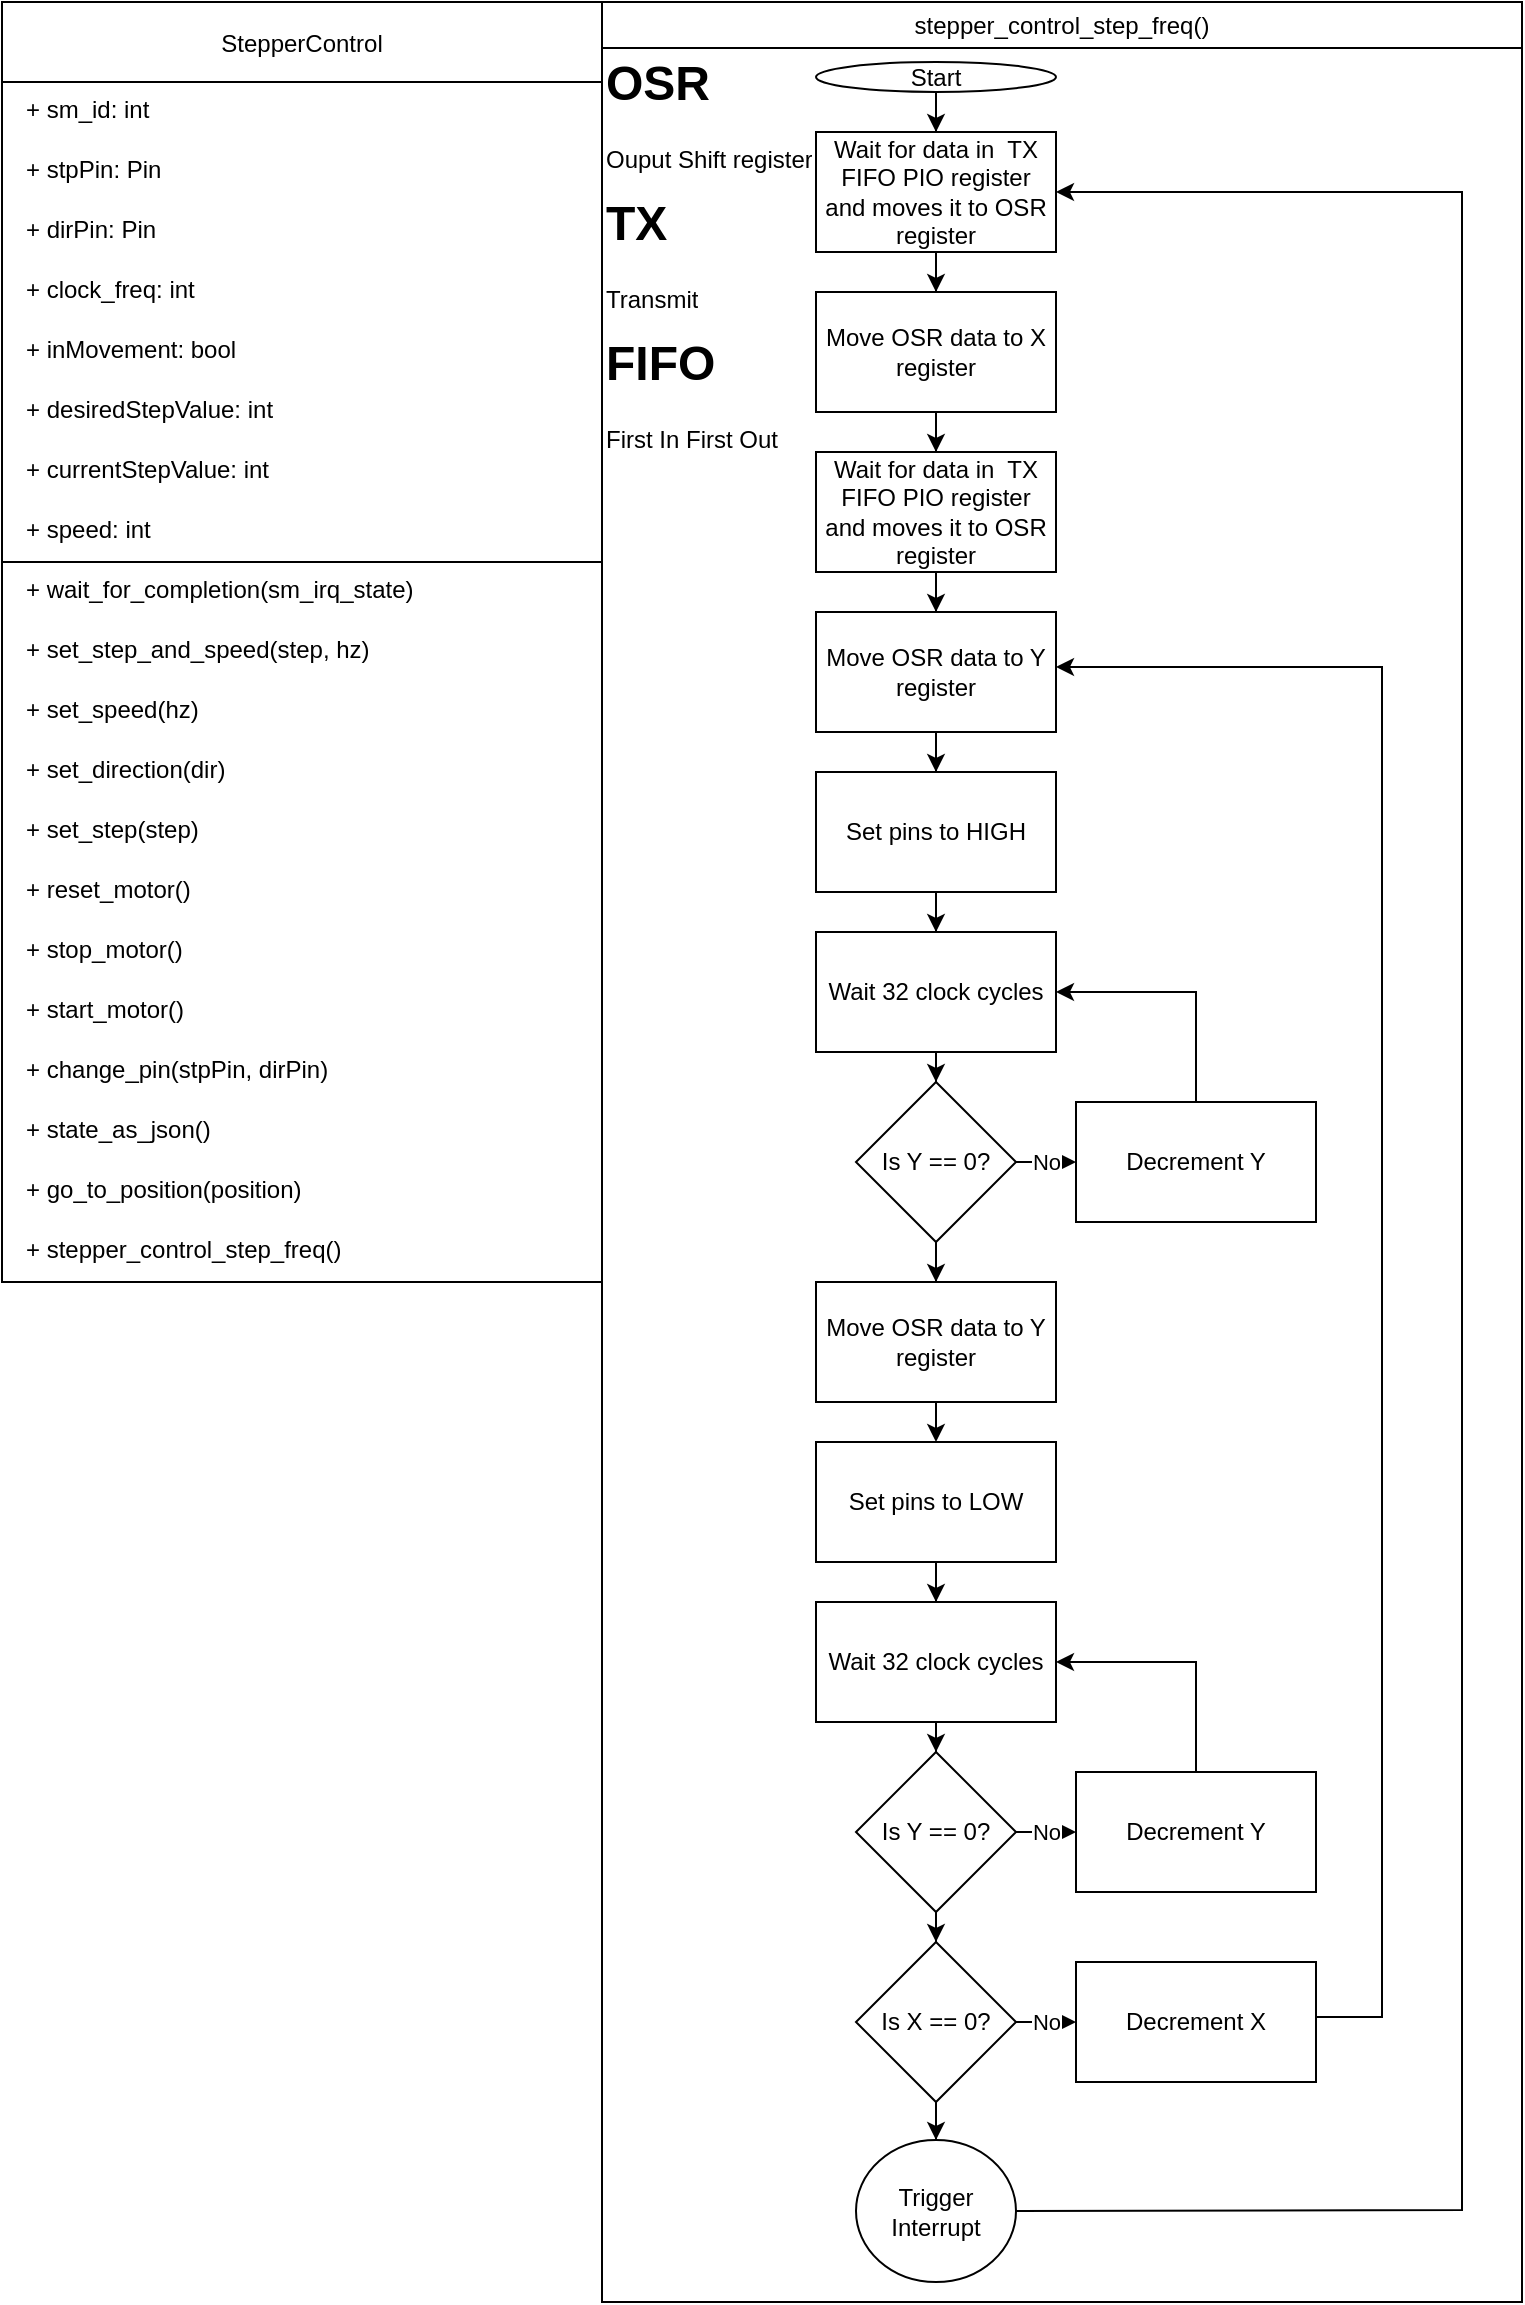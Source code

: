 <mxfile version="26.0.15">
  <diagram name="Page-1" id="TZzXAN96YZSkkNTkGnbs">
    <mxGraphModel dx="2049" dy="1194" grid="1" gridSize="10" guides="1" tooltips="1" connect="1" arrows="1" fold="1" page="1" pageScale="1" pageWidth="827" pageHeight="1169" math="0" shadow="0">
      <root>
        <mxCell id="0" />
        <mxCell id="1" parent="0" />
        <mxCell id="jKaA73tGjlTLRe32sk9A-1" value="StepperControl" style="shape=swimlane;" vertex="1" parent="1">
          <mxGeometry x="170" y="20" width="300" height="640" as="geometry" />
        </mxCell>
        <mxCell id="jKaA73tGjlTLRe32sk9A-2" value="+ sm_id: int" style="text" vertex="1" parent="jKaA73tGjlTLRe32sk9A-1">
          <mxGeometry x="10" y="40" width="280" height="30" as="geometry" />
        </mxCell>
        <mxCell id="jKaA73tGjlTLRe32sk9A-3" value="+ stpPin: Pin" style="text" vertex="1" parent="jKaA73tGjlTLRe32sk9A-1">
          <mxGeometry x="10" y="70" width="280" height="30" as="geometry" />
        </mxCell>
        <mxCell id="jKaA73tGjlTLRe32sk9A-4" value="+ dirPin: Pin" style="text" vertex="1" parent="jKaA73tGjlTLRe32sk9A-1">
          <mxGeometry x="10" y="100" width="280" height="30" as="geometry" />
        </mxCell>
        <mxCell id="jKaA73tGjlTLRe32sk9A-5" value="+ clock_freq: int" style="text" vertex="1" parent="jKaA73tGjlTLRe32sk9A-1">
          <mxGeometry x="10" y="130" width="280" height="30" as="geometry" />
        </mxCell>
        <mxCell id="jKaA73tGjlTLRe32sk9A-6" value="+ inMovement: bool" style="text" vertex="1" parent="jKaA73tGjlTLRe32sk9A-1">
          <mxGeometry x="10" y="160" width="280" height="30" as="geometry" />
        </mxCell>
        <mxCell id="jKaA73tGjlTLRe32sk9A-7" value="+ desiredStepValue: int" style="text" vertex="1" parent="jKaA73tGjlTLRe32sk9A-1">
          <mxGeometry x="10" y="190" width="280" height="30" as="geometry" />
        </mxCell>
        <mxCell id="jKaA73tGjlTLRe32sk9A-8" value="+ currentStepValue: int" style="text" vertex="1" parent="jKaA73tGjlTLRe32sk9A-1">
          <mxGeometry x="10" y="220" width="280" height="30" as="geometry" />
        </mxCell>
        <mxCell id="jKaA73tGjlTLRe32sk9A-9" value="+ speed: int" style="text" vertex="1" parent="jKaA73tGjlTLRe32sk9A-1">
          <mxGeometry x="10" y="250" width="280" height="30" as="geometry" />
        </mxCell>
        <mxCell id="jKaA73tGjlTLRe32sk9A-10" value="+ wait_for_completion(sm_irq_state)" style="text" vertex="1" parent="jKaA73tGjlTLRe32sk9A-1">
          <mxGeometry x="10" y="280" width="280" height="30" as="geometry" />
        </mxCell>
        <mxCell id="jKaA73tGjlTLRe32sk9A-11" value="+ set_step_and_speed(step, hz)" style="text" vertex="1" parent="jKaA73tGjlTLRe32sk9A-1">
          <mxGeometry x="10" y="310" width="280" height="30" as="geometry" />
        </mxCell>
        <mxCell id="jKaA73tGjlTLRe32sk9A-12" value="+ set_speed(hz)" style="text" vertex="1" parent="jKaA73tGjlTLRe32sk9A-1">
          <mxGeometry x="10" y="340" width="280" height="30" as="geometry" />
        </mxCell>
        <mxCell id="jKaA73tGjlTLRe32sk9A-13" value="+ set_direction(dir)" style="text" vertex="1" parent="jKaA73tGjlTLRe32sk9A-1">
          <mxGeometry x="10" y="370" width="280" height="30" as="geometry" />
        </mxCell>
        <mxCell id="jKaA73tGjlTLRe32sk9A-14" value="+ set_step(step)" style="text" vertex="1" parent="jKaA73tGjlTLRe32sk9A-1">
          <mxGeometry x="10" y="400" width="280" height="30" as="geometry" />
        </mxCell>
        <mxCell id="jKaA73tGjlTLRe32sk9A-15" value="+ reset_motor()" style="text" vertex="1" parent="jKaA73tGjlTLRe32sk9A-1">
          <mxGeometry x="10" y="430" width="280" height="30" as="geometry" />
        </mxCell>
        <mxCell id="jKaA73tGjlTLRe32sk9A-16" value="+ stop_motor()" style="text" vertex="1" parent="jKaA73tGjlTLRe32sk9A-1">
          <mxGeometry x="10" y="460" width="280" height="30" as="geometry" />
        </mxCell>
        <mxCell id="jKaA73tGjlTLRe32sk9A-17" value="+ start_motor()" style="text" vertex="1" parent="jKaA73tGjlTLRe32sk9A-1">
          <mxGeometry x="10" y="490" width="280" height="30" as="geometry" />
        </mxCell>
        <mxCell id="jKaA73tGjlTLRe32sk9A-18" value="+ change_pin(stpPin, dirPin)" style="text" vertex="1" parent="jKaA73tGjlTLRe32sk9A-1">
          <mxGeometry x="10" y="520" width="280" height="30" as="geometry" />
        </mxCell>
        <mxCell id="jKaA73tGjlTLRe32sk9A-19" value="+ state_as_json()" style="text" vertex="1" parent="jKaA73tGjlTLRe32sk9A-1">
          <mxGeometry x="10" y="550" width="280" height="30" as="geometry" />
        </mxCell>
        <mxCell id="jKaA73tGjlTLRe32sk9A-20" value="+ go_to_position(position)" style="text" vertex="1" parent="jKaA73tGjlTLRe32sk9A-1">
          <mxGeometry x="10" y="580" width="280" height="30" as="geometry" />
        </mxCell>
        <mxCell id="jKaA73tGjlTLRe32sk9A-37" value="+ stepper_control_step_freq()" style="text" vertex="1" parent="jKaA73tGjlTLRe32sk9A-1">
          <mxGeometry x="10" y="610" width="280" height="30" as="geometry" />
        </mxCell>
        <mxCell id="jKaA73tGjlTLRe32sk9A-21" value="" style="endArrow=none;html=1;rounded=0;" edge="1" parent="1">
          <mxGeometry width="50" height="50" relative="1" as="geometry">
            <mxPoint x="170" y="300" as="sourcePoint" />
            <mxPoint x="470" y="300" as="targetPoint" />
          </mxGeometry>
        </mxCell>
        <mxCell id="jKaA73tGjlTLRe32sk9A-36" value="&lt;span style=&quot;font-weight: 400; text-align: left; text-wrap-mode: nowrap;&quot;&gt;stepper_control_step_freq()&lt;/span&gt;" style="swimlane;whiteSpace=wrap;html=1;" vertex="1" parent="1">
          <mxGeometry x="470" y="20" width="460" height="1150" as="geometry" />
        </mxCell>
        <mxCell id="jKaA73tGjlTLRe32sk9A-40" value="" style="edgeStyle=orthogonalEdgeStyle;rounded=0;orthogonalLoop=1;jettySize=auto;html=1;" edge="1" parent="jKaA73tGjlTLRe32sk9A-36" source="jKaA73tGjlTLRe32sk9A-38" target="jKaA73tGjlTLRe32sk9A-39">
          <mxGeometry relative="1" as="geometry" />
        </mxCell>
        <mxCell id="jKaA73tGjlTLRe32sk9A-38" value="Start" style="ellipse;whiteSpace=wrap;html=1;" vertex="1" parent="jKaA73tGjlTLRe32sk9A-36">
          <mxGeometry x="107" y="30" width="120" height="15" as="geometry" />
        </mxCell>
        <mxCell id="jKaA73tGjlTLRe32sk9A-42" value="" style="edgeStyle=orthogonalEdgeStyle;rounded=0;orthogonalLoop=1;jettySize=auto;html=1;" edge="1" parent="jKaA73tGjlTLRe32sk9A-36" source="jKaA73tGjlTLRe32sk9A-39" target="jKaA73tGjlTLRe32sk9A-41">
          <mxGeometry relative="1" as="geometry" />
        </mxCell>
        <mxCell id="jKaA73tGjlTLRe32sk9A-39" value="Wait for data in&amp;nbsp; TX FIFO PIO register and moves it to OSR register" style="rounded=0;whiteSpace=wrap;html=1;" vertex="1" parent="jKaA73tGjlTLRe32sk9A-36">
          <mxGeometry x="107" y="65" width="120" height="60" as="geometry" />
        </mxCell>
        <mxCell id="jKaA73tGjlTLRe32sk9A-44" value="" style="edgeStyle=orthogonalEdgeStyle;rounded=0;orthogonalLoop=1;jettySize=auto;html=1;" edge="1" parent="jKaA73tGjlTLRe32sk9A-36" source="jKaA73tGjlTLRe32sk9A-41" target="jKaA73tGjlTLRe32sk9A-43">
          <mxGeometry relative="1" as="geometry" />
        </mxCell>
        <mxCell id="jKaA73tGjlTLRe32sk9A-41" value="Move OSR data to X register" style="whiteSpace=wrap;html=1;rounded=0;" vertex="1" parent="jKaA73tGjlTLRe32sk9A-36">
          <mxGeometry x="107" y="145" width="120" height="60" as="geometry" />
        </mxCell>
        <mxCell id="jKaA73tGjlTLRe32sk9A-46" value="" style="edgeStyle=orthogonalEdgeStyle;rounded=0;orthogonalLoop=1;jettySize=auto;html=1;" edge="1" parent="jKaA73tGjlTLRe32sk9A-36" source="jKaA73tGjlTLRe32sk9A-43" target="jKaA73tGjlTLRe32sk9A-45">
          <mxGeometry relative="1" as="geometry" />
        </mxCell>
        <mxCell id="jKaA73tGjlTLRe32sk9A-43" value="Wait for data in&amp;nbsp; TX FIFO PIO register and moves it to OSR register" style="whiteSpace=wrap;html=1;rounded=0;" vertex="1" parent="jKaA73tGjlTLRe32sk9A-36">
          <mxGeometry x="107" y="225" width="120" height="60" as="geometry" />
        </mxCell>
        <mxCell id="jKaA73tGjlTLRe32sk9A-51" value="" style="edgeStyle=orthogonalEdgeStyle;rounded=0;orthogonalLoop=1;jettySize=auto;html=1;" edge="1" parent="jKaA73tGjlTLRe32sk9A-36" source="jKaA73tGjlTLRe32sk9A-45" target="jKaA73tGjlTLRe32sk9A-50">
          <mxGeometry relative="1" as="geometry" />
        </mxCell>
        <mxCell id="jKaA73tGjlTLRe32sk9A-45" value="Move OSR data to Y register" style="whiteSpace=wrap;html=1;rounded=0;" vertex="1" parent="jKaA73tGjlTLRe32sk9A-36">
          <mxGeometry x="107" y="305" width="120" height="60" as="geometry" />
        </mxCell>
        <mxCell id="jKaA73tGjlTLRe32sk9A-47" value="&lt;h1 style=&quot;margin-top: 0px;&quot;&gt;&lt;span style=&quot;background-color: transparent; color: light-dark(rgb(0, 0, 0), rgb(255, 255, 255));&quot;&gt;OSR&lt;/span&gt;&lt;/h1&gt;&lt;div&gt;&lt;span style=&quot;background-color: transparent; color: light-dark(rgb(0, 0, 0), rgb(255, 255, 255));&quot;&gt;Ouput Shift register&lt;/span&gt;&lt;/div&gt;" style="text;html=1;whiteSpace=wrap;overflow=hidden;rounded=0;" vertex="1" parent="jKaA73tGjlTLRe32sk9A-36">
          <mxGeometry y="20" width="160" height="70" as="geometry" />
        </mxCell>
        <mxCell id="jKaA73tGjlTLRe32sk9A-48" value="&lt;h1 style=&quot;margin-top: 0px;&quot;&gt;FIFO&lt;/h1&gt;&lt;div&gt;First In First Out&lt;/div&gt;" style="text;html=1;whiteSpace=wrap;overflow=hidden;rounded=0;" vertex="1" parent="jKaA73tGjlTLRe32sk9A-36">
          <mxGeometry y="160" width="160" height="70" as="geometry" />
        </mxCell>
        <mxCell id="jKaA73tGjlTLRe32sk9A-49" value="&lt;h1 style=&quot;margin-top: 0px;&quot;&gt;TX&lt;/h1&gt;&lt;div&gt;Transmit&lt;/div&gt;" style="text;html=1;whiteSpace=wrap;overflow=hidden;rounded=0;" vertex="1" parent="jKaA73tGjlTLRe32sk9A-36">
          <mxGeometry y="90" width="160" height="70" as="geometry" />
        </mxCell>
        <mxCell id="jKaA73tGjlTLRe32sk9A-53" value="" style="edgeStyle=orthogonalEdgeStyle;rounded=0;orthogonalLoop=1;jettySize=auto;html=1;" edge="1" parent="jKaA73tGjlTLRe32sk9A-36" source="jKaA73tGjlTLRe32sk9A-50" target="jKaA73tGjlTLRe32sk9A-52">
          <mxGeometry relative="1" as="geometry" />
        </mxCell>
        <mxCell id="jKaA73tGjlTLRe32sk9A-50" value="Set pins to HIGH" style="whiteSpace=wrap;html=1;rounded=0;" vertex="1" parent="jKaA73tGjlTLRe32sk9A-36">
          <mxGeometry x="107" y="385" width="120" height="60" as="geometry" />
        </mxCell>
        <mxCell id="jKaA73tGjlTLRe32sk9A-55" value="" style="edgeStyle=orthogonalEdgeStyle;rounded=0;orthogonalLoop=1;jettySize=auto;html=1;" edge="1" parent="jKaA73tGjlTLRe32sk9A-36" source="jKaA73tGjlTLRe32sk9A-52" target="jKaA73tGjlTLRe32sk9A-54">
          <mxGeometry relative="1" as="geometry" />
        </mxCell>
        <mxCell id="jKaA73tGjlTLRe32sk9A-52" value="Wait 32 clock cycles" style="whiteSpace=wrap;html=1;rounded=0;" vertex="1" parent="jKaA73tGjlTLRe32sk9A-36">
          <mxGeometry x="107" y="465" width="120" height="60" as="geometry" />
        </mxCell>
        <mxCell id="jKaA73tGjlTLRe32sk9A-57" value="No" style="edgeStyle=orthogonalEdgeStyle;rounded=0;orthogonalLoop=1;jettySize=auto;html=1;" edge="1" parent="jKaA73tGjlTLRe32sk9A-36" source="jKaA73tGjlTLRe32sk9A-54" target="jKaA73tGjlTLRe32sk9A-56">
          <mxGeometry relative="1" as="geometry" />
        </mxCell>
        <mxCell id="jKaA73tGjlTLRe32sk9A-60" value="" style="edgeStyle=orthogonalEdgeStyle;rounded=0;orthogonalLoop=1;jettySize=auto;html=1;" edge="1" parent="jKaA73tGjlTLRe32sk9A-36" source="jKaA73tGjlTLRe32sk9A-54" target="jKaA73tGjlTLRe32sk9A-59">
          <mxGeometry relative="1" as="geometry" />
        </mxCell>
        <mxCell id="jKaA73tGjlTLRe32sk9A-54" value="Is Y == 0?" style="rhombus;whiteSpace=wrap;html=1;" vertex="1" parent="jKaA73tGjlTLRe32sk9A-36">
          <mxGeometry x="127" y="540" width="80" height="80" as="geometry" />
        </mxCell>
        <mxCell id="jKaA73tGjlTLRe32sk9A-56" value="Decrement Y" style="rounded=0;whiteSpace=wrap;html=1;" vertex="1" parent="jKaA73tGjlTLRe32sk9A-36">
          <mxGeometry x="237" y="550" width="120" height="60" as="geometry" />
        </mxCell>
        <mxCell id="jKaA73tGjlTLRe32sk9A-58" value="" style="endArrow=classic;html=1;rounded=0;exitX=0.5;exitY=0;exitDx=0;exitDy=0;entryX=1;entryY=0.5;entryDx=0;entryDy=0;" edge="1" parent="jKaA73tGjlTLRe32sk9A-36" source="jKaA73tGjlTLRe32sk9A-56" target="jKaA73tGjlTLRe32sk9A-52">
          <mxGeometry width="50" height="50" relative="1" as="geometry">
            <mxPoint x="297" y="525" as="sourcePoint" />
            <mxPoint x="347" y="475" as="targetPoint" />
            <Array as="points">
              <mxPoint x="297" y="495" />
            </Array>
          </mxGeometry>
        </mxCell>
        <mxCell id="jKaA73tGjlTLRe32sk9A-59" value="Move OSR data to Y register" style="whiteSpace=wrap;html=1;" vertex="1" parent="jKaA73tGjlTLRe32sk9A-36">
          <mxGeometry x="107" y="640" width="120" height="60" as="geometry" />
        </mxCell>
        <mxCell id="jKaA73tGjlTLRe32sk9A-61" value="" style="edgeStyle=orthogonalEdgeStyle;rounded=0;orthogonalLoop=1;jettySize=auto;html=1;" edge="1" parent="jKaA73tGjlTLRe32sk9A-36" source="jKaA73tGjlTLRe32sk9A-62" target="jKaA73tGjlTLRe32sk9A-64">
          <mxGeometry relative="1" as="geometry" />
        </mxCell>
        <mxCell id="jKaA73tGjlTLRe32sk9A-62" value="Set pins to LOW" style="whiteSpace=wrap;html=1;rounded=0;" vertex="1" parent="jKaA73tGjlTLRe32sk9A-36">
          <mxGeometry x="107" y="720" width="120" height="60" as="geometry" />
        </mxCell>
        <mxCell id="jKaA73tGjlTLRe32sk9A-63" value="" style="edgeStyle=orthogonalEdgeStyle;rounded=0;orthogonalLoop=1;jettySize=auto;html=1;" edge="1" parent="jKaA73tGjlTLRe32sk9A-36" source="jKaA73tGjlTLRe32sk9A-64" target="jKaA73tGjlTLRe32sk9A-67">
          <mxGeometry relative="1" as="geometry" />
        </mxCell>
        <mxCell id="jKaA73tGjlTLRe32sk9A-64" value="Wait 32 clock cycles" style="whiteSpace=wrap;html=1;rounded=0;" vertex="1" parent="jKaA73tGjlTLRe32sk9A-36">
          <mxGeometry x="107" y="800" width="120" height="60" as="geometry" />
        </mxCell>
        <mxCell id="jKaA73tGjlTLRe32sk9A-65" value="No" style="edgeStyle=orthogonalEdgeStyle;rounded=0;orthogonalLoop=1;jettySize=auto;html=1;" edge="1" parent="jKaA73tGjlTLRe32sk9A-36" source="jKaA73tGjlTLRe32sk9A-67" target="jKaA73tGjlTLRe32sk9A-68">
          <mxGeometry relative="1" as="geometry" />
        </mxCell>
        <mxCell id="jKaA73tGjlTLRe32sk9A-78" value="" style="edgeStyle=orthogonalEdgeStyle;rounded=0;orthogonalLoop=1;jettySize=auto;html=1;" edge="1" parent="jKaA73tGjlTLRe32sk9A-36" source="jKaA73tGjlTLRe32sk9A-67" target="jKaA73tGjlTLRe32sk9A-77">
          <mxGeometry relative="1" as="geometry" />
        </mxCell>
        <mxCell id="jKaA73tGjlTLRe32sk9A-67" value="Is Y == 0?" style="rhombus;whiteSpace=wrap;html=1;" vertex="1" parent="jKaA73tGjlTLRe32sk9A-36">
          <mxGeometry x="127" y="875" width="80" height="80" as="geometry" />
        </mxCell>
        <mxCell id="jKaA73tGjlTLRe32sk9A-68" value="Decrement Y" style="rounded=0;whiteSpace=wrap;html=1;" vertex="1" parent="jKaA73tGjlTLRe32sk9A-36">
          <mxGeometry x="237" y="885" width="120" height="60" as="geometry" />
        </mxCell>
        <mxCell id="jKaA73tGjlTLRe32sk9A-69" value="" style="endArrow=classic;html=1;rounded=0;exitX=0.5;exitY=0;exitDx=0;exitDy=0;entryX=1;entryY=0.5;entryDx=0;entryDy=0;" edge="1" parent="jKaA73tGjlTLRe32sk9A-36" source="jKaA73tGjlTLRe32sk9A-68" target="jKaA73tGjlTLRe32sk9A-64">
          <mxGeometry width="50" height="50" relative="1" as="geometry">
            <mxPoint x="297" y="860" as="sourcePoint" />
            <mxPoint x="347" y="810" as="targetPoint" />
            <Array as="points">
              <mxPoint x="297" y="830" />
            </Array>
          </mxGeometry>
        </mxCell>
        <mxCell id="jKaA73tGjlTLRe32sk9A-72" value="" style="endArrow=classic;html=1;rounded=0;exitX=0.5;exitY=1;exitDx=0;exitDy=0;entryX=0.5;entryY=0;entryDx=0;entryDy=0;" edge="1" parent="jKaA73tGjlTLRe32sk9A-36" source="jKaA73tGjlTLRe32sk9A-59" target="jKaA73tGjlTLRe32sk9A-62">
          <mxGeometry width="50" height="50" relative="1" as="geometry">
            <mxPoint x="260" y="760" as="sourcePoint" />
            <mxPoint x="310" y="710" as="targetPoint" />
          </mxGeometry>
        </mxCell>
        <mxCell id="jKaA73tGjlTLRe32sk9A-80" value="No" style="edgeStyle=orthogonalEdgeStyle;rounded=0;orthogonalLoop=1;jettySize=auto;html=1;" edge="1" parent="jKaA73tGjlTLRe32sk9A-36" source="jKaA73tGjlTLRe32sk9A-77" target="jKaA73tGjlTLRe32sk9A-79">
          <mxGeometry relative="1" as="geometry" />
        </mxCell>
        <mxCell id="jKaA73tGjlTLRe32sk9A-83" value="" style="edgeStyle=orthogonalEdgeStyle;rounded=0;orthogonalLoop=1;jettySize=auto;html=1;" edge="1" parent="jKaA73tGjlTLRe32sk9A-36" source="jKaA73tGjlTLRe32sk9A-77" target="jKaA73tGjlTLRe32sk9A-82">
          <mxGeometry relative="1" as="geometry" />
        </mxCell>
        <mxCell id="jKaA73tGjlTLRe32sk9A-77" value="Is X == 0?" style="rhombus;whiteSpace=wrap;html=1;" vertex="1" parent="jKaA73tGjlTLRe32sk9A-36">
          <mxGeometry x="127" y="970" width="80" height="80" as="geometry" />
        </mxCell>
        <mxCell id="jKaA73tGjlTLRe32sk9A-79" value="Decrement X" style="whiteSpace=wrap;html=1;" vertex="1" parent="jKaA73tGjlTLRe32sk9A-36">
          <mxGeometry x="237" y="980" width="120" height="60" as="geometry" />
        </mxCell>
        <mxCell id="jKaA73tGjlTLRe32sk9A-81" value="" style="endArrow=classic;html=1;rounded=0;exitX=1;exitY=0.5;exitDx=0;exitDy=0;entryX=1;entryY=0.5;entryDx=0;entryDy=0;" edge="1" parent="jKaA73tGjlTLRe32sk9A-36">
          <mxGeometry width="50" height="50" relative="1" as="geometry">
            <mxPoint x="357.0" y="1007.5" as="sourcePoint" />
            <mxPoint x="227.0" y="332.5" as="targetPoint" />
            <Array as="points">
              <mxPoint x="390" y="1007.5" />
              <mxPoint x="390" y="332.5" />
            </Array>
          </mxGeometry>
        </mxCell>
        <mxCell id="jKaA73tGjlTLRe32sk9A-82" value="Trigger Interrupt" style="ellipse;whiteSpace=wrap;html=1;" vertex="1" parent="jKaA73tGjlTLRe32sk9A-36">
          <mxGeometry x="127" y="1069" width="80" height="71" as="geometry" />
        </mxCell>
        <mxCell id="jKaA73tGjlTLRe32sk9A-84" value="" style="endArrow=classic;html=1;rounded=0;exitX=1;exitY=0.5;exitDx=0;exitDy=0;entryX=1;entryY=0.5;entryDx=0;entryDy=0;" edge="1" parent="jKaA73tGjlTLRe32sk9A-36" source="jKaA73tGjlTLRe32sk9A-82" target="jKaA73tGjlTLRe32sk9A-39">
          <mxGeometry width="50" height="50" relative="1" as="geometry">
            <mxPoint x="240" y="1140" as="sourcePoint" />
            <mxPoint x="300" y="270" as="targetPoint" />
            <Array as="points">
              <mxPoint x="430" y="1104" />
              <mxPoint x="430" y="95" />
            </Array>
          </mxGeometry>
        </mxCell>
      </root>
    </mxGraphModel>
  </diagram>
</mxfile>
